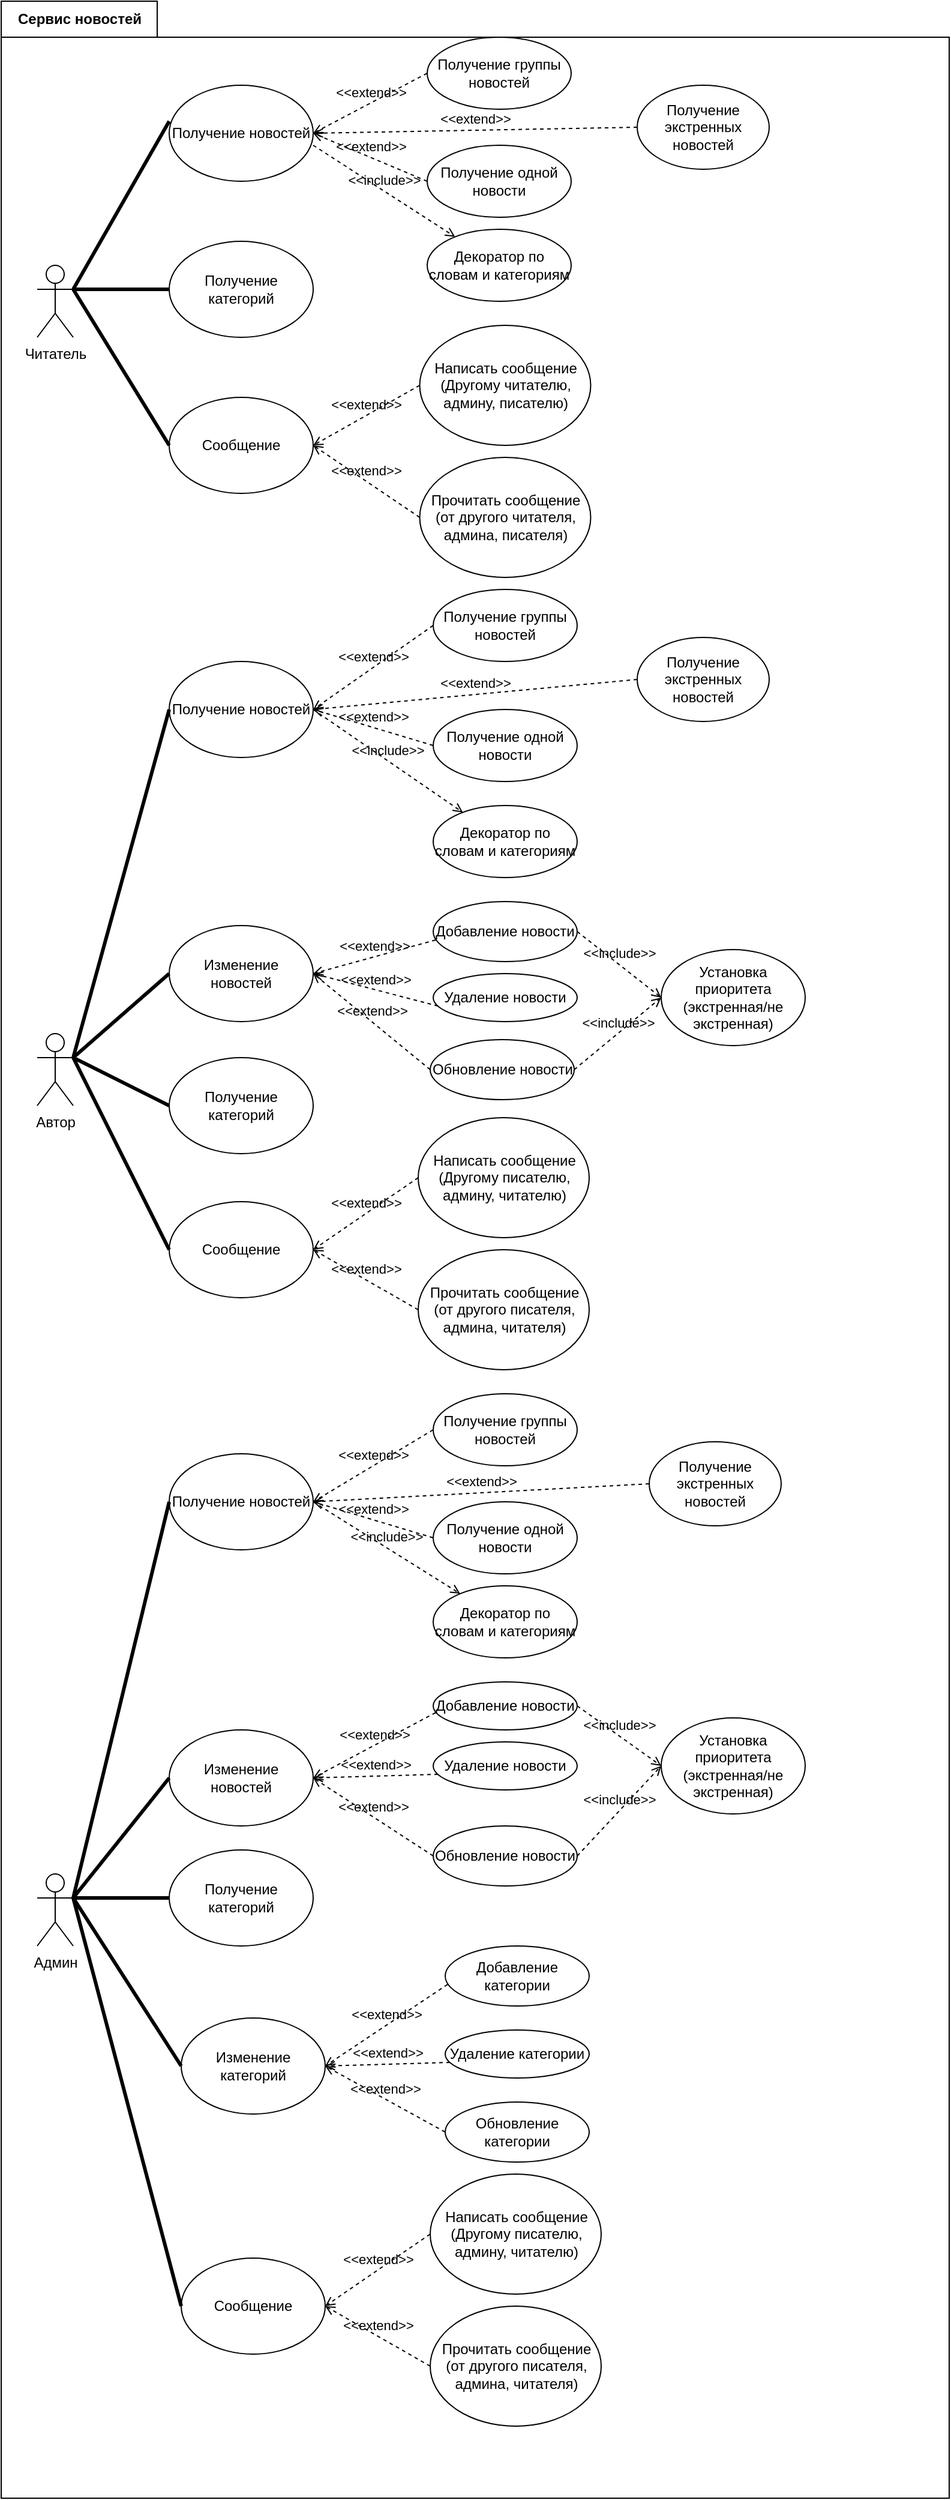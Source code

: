 <mxfile version="15.7.3" type="device"><diagram id="C1600LKznxcxF5cpN87o" name="Page-1"><mxGraphModel dx="1354" dy="749" grid="1" gridSize="10" guides="1" tooltips="1" connect="1" arrows="1" fold="1" page="1" pageScale="1" pageWidth="850" pageHeight="1100" math="0" shadow="0"><root><mxCell id="0"/><mxCell id="1" parent="0"/><mxCell id="-0X49-2LgiJUnQlgJ7j8-13" value="Сервис новостей" style="shape=folder;fontStyle=1;tabWidth=130;tabHeight=30;tabPosition=left;html=1;boundedLbl=1;labelInHeader=1;container=1;collapsible=0;recursiveResize=0;" parent="1" vertex="1"><mxGeometry x="50" width="790" height="2080" as="geometry"/></mxCell><mxCell id="-0X49-2LgiJUnQlgJ7j8-6" value="&lt;div&gt;Читатель&lt;/div&gt;" style="shape=umlActor;verticalLabelPosition=bottom;verticalAlign=top;html=1;" parent="-0X49-2LgiJUnQlgJ7j8-13" vertex="1"><mxGeometry x="30" y="220" width="30" height="60" as="geometry"/></mxCell><mxCell id="-0X49-2LgiJUnQlgJ7j8-8" value="Получение новостей" style="ellipse;whiteSpace=wrap;html=1;" parent="-0X49-2LgiJUnQlgJ7j8-13" vertex="1"><mxGeometry x="140" y="70" width="120" height="80" as="geometry"/></mxCell><mxCell id="-0X49-2LgiJUnQlgJ7j8-9" value="Получение группы новостей" style="ellipse;whiteSpace=wrap;html=1;" parent="-0X49-2LgiJUnQlgJ7j8-13" vertex="1"><mxGeometry x="355" y="30" width="120" height="60" as="geometry"/></mxCell><mxCell id="-0X49-2LgiJUnQlgJ7j8-16" value="" style="endArrow=none;startArrow=none;endFill=0;startFill=0;endSize=8;html=1;verticalAlign=bottom;labelBackgroundColor=none;strokeWidth=3;rounded=0;exitX=1;exitY=0.333;exitDx=0;exitDy=0;exitPerimeter=0;" parent="-0X49-2LgiJUnQlgJ7j8-13" source="-0X49-2LgiJUnQlgJ7j8-6" edge="1"><mxGeometry width="160" relative="1" as="geometry"><mxPoint x="70" y="99.5" as="sourcePoint"/><mxPoint x="140" y="100" as="targetPoint"/></mxGeometry></mxCell><mxCell id="-0X49-2LgiJUnQlgJ7j8-17" value="&amp;lt;&amp;lt;extend&amp;gt;&amp;gt;" style="html=1;verticalAlign=bottom;labelBackgroundColor=none;endArrow=open;endFill=0;dashed=1;rounded=0;exitX=0;exitY=0.5;exitDx=0;exitDy=0;entryX=1;entryY=0.5;entryDx=0;entryDy=0;" parent="-0X49-2LgiJUnQlgJ7j8-13" source="-0X49-2LgiJUnQlgJ7j8-9" target="-0X49-2LgiJUnQlgJ7j8-8" edge="1"><mxGeometry width="160" relative="1" as="geometry"><mxPoint x="270" y="290" as="sourcePoint"/><mxPoint x="430" y="290" as="targetPoint"/></mxGeometry></mxCell><mxCell id="-0X49-2LgiJUnQlgJ7j8-18" value="Получение одной новости" style="ellipse;whiteSpace=wrap;html=1;" parent="-0X49-2LgiJUnQlgJ7j8-13" vertex="1"><mxGeometry x="355" y="120" width="120" height="60" as="geometry"/></mxCell><mxCell id="-0X49-2LgiJUnQlgJ7j8-20" value="&amp;lt;&amp;lt;extend&amp;gt;&amp;gt;" style="html=1;verticalAlign=bottom;labelBackgroundColor=none;endArrow=open;endFill=0;dashed=1;rounded=0;exitX=0;exitY=0.5;exitDx=0;exitDy=0;entryX=1;entryY=0.5;entryDx=0;entryDy=0;" parent="-0X49-2LgiJUnQlgJ7j8-13" source="-0X49-2LgiJUnQlgJ7j8-18" target="-0X49-2LgiJUnQlgJ7j8-8" edge="1"><mxGeometry width="160" relative="1" as="geometry"><mxPoint x="270" y="290" as="sourcePoint"/><mxPoint x="430" y="290" as="targetPoint"/></mxGeometry></mxCell><mxCell id="-0X49-2LgiJUnQlgJ7j8-21" value="&amp;lt;&amp;lt;include&amp;gt;&amp;gt;" style="html=1;verticalAlign=bottom;labelBackgroundColor=none;endArrow=open;endFill=0;dashed=1;rounded=0;" parent="-0X49-2LgiJUnQlgJ7j8-13" target="-0X49-2LgiJUnQlgJ7j8-22" edge="1"><mxGeometry width="160" relative="1" as="geometry"><mxPoint x="260" y="120" as="sourcePoint"/><mxPoint x="260" y="230" as="targetPoint"/></mxGeometry></mxCell><mxCell id="-0X49-2LgiJUnQlgJ7j8-22" value="Декоратор по словам и категориям" style="ellipse;whiteSpace=wrap;html=1;" parent="-0X49-2LgiJUnQlgJ7j8-13" vertex="1"><mxGeometry x="355" y="190" width="120" height="60" as="geometry"/></mxCell><mxCell id="-0X49-2LgiJUnQlgJ7j8-26" value="" style="endArrow=none;startArrow=none;endFill=0;startFill=0;endSize=8;html=1;verticalAlign=bottom;labelBackgroundColor=none;strokeWidth=3;rounded=0;entryX=0;entryY=0.5;entryDx=0;entryDy=0;exitX=1;exitY=0.333;exitDx=0;exitDy=0;exitPerimeter=0;" parent="-0X49-2LgiJUnQlgJ7j8-13" source="-0X49-2LgiJUnQlgJ7j8-6" target="-0X49-2LgiJUnQlgJ7j8-27" edge="1"><mxGeometry width="160" relative="1" as="geometry"><mxPoint x="100" y="420" as="sourcePoint"/><mxPoint x="260" y="420" as="targetPoint"/></mxGeometry></mxCell><mxCell id="-0X49-2LgiJUnQlgJ7j8-27" value="Получение категорий" style="ellipse;whiteSpace=wrap;html=1;" parent="-0X49-2LgiJUnQlgJ7j8-13" vertex="1"><mxGeometry x="140" y="200" width="120" height="80" as="geometry"/></mxCell><mxCell id="-0X49-2LgiJUnQlgJ7j8-29" value="&lt;div&gt;Автор&lt;/div&gt;" style="shape=umlActor;verticalLabelPosition=bottom;verticalAlign=top;html=1;outlineConnect=0;" parent="-0X49-2LgiJUnQlgJ7j8-13" vertex="1"><mxGeometry x="30" y="860" width="30" height="60" as="geometry"/></mxCell><mxCell id="-0X49-2LgiJUnQlgJ7j8-31" value="Получение новостей" style="ellipse;whiteSpace=wrap;html=1;" parent="-0X49-2LgiJUnQlgJ7j8-13" vertex="1"><mxGeometry x="140" y="550" width="120" height="80" as="geometry"/></mxCell><mxCell id="-0X49-2LgiJUnQlgJ7j8-32" value="Получение группы новостей" style="ellipse;whiteSpace=wrap;html=1;" parent="-0X49-2LgiJUnQlgJ7j8-13" vertex="1"><mxGeometry x="360" y="490" width="120" height="60" as="geometry"/></mxCell><mxCell id="-0X49-2LgiJUnQlgJ7j8-33" value="&amp;lt;&amp;lt;extend&amp;gt;&amp;gt;" style="html=1;verticalAlign=bottom;labelBackgroundColor=none;endArrow=open;endFill=0;dashed=1;rounded=0;exitX=0;exitY=0.5;exitDx=0;exitDy=0;entryX=1;entryY=0.5;entryDx=0;entryDy=0;" parent="-0X49-2LgiJUnQlgJ7j8-13" source="-0X49-2LgiJUnQlgJ7j8-32" target="-0X49-2LgiJUnQlgJ7j8-31" edge="1"><mxGeometry width="160" relative="1" as="geometry"><mxPoint x="248" y="780" as="sourcePoint"/><mxPoint x="278" y="610" as="targetPoint"/></mxGeometry></mxCell><mxCell id="-0X49-2LgiJUnQlgJ7j8-34" value="Получение одной новости" style="ellipse;whiteSpace=wrap;html=1;" parent="-0X49-2LgiJUnQlgJ7j8-13" vertex="1"><mxGeometry x="360" y="590" width="120" height="60" as="geometry"/></mxCell><mxCell id="-0X49-2LgiJUnQlgJ7j8-35" value="&amp;lt;&amp;lt;extend&amp;gt;&amp;gt;" style="html=1;verticalAlign=bottom;labelBackgroundColor=none;endArrow=open;endFill=0;dashed=1;rounded=0;exitX=0;exitY=0.5;exitDx=0;exitDy=0;" parent="-0X49-2LgiJUnQlgJ7j8-13" source="-0X49-2LgiJUnQlgJ7j8-34" edge="1"><mxGeometry width="160" relative="1" as="geometry"><mxPoint x="248" y="780" as="sourcePoint"/><mxPoint x="260" y="590" as="targetPoint"/></mxGeometry></mxCell><mxCell id="-0X49-2LgiJUnQlgJ7j8-36" value="&amp;lt;&amp;lt;include&amp;gt;&amp;gt;" style="html=1;verticalAlign=bottom;labelBackgroundColor=none;endArrow=open;endFill=0;dashed=1;rounded=0;" parent="-0X49-2LgiJUnQlgJ7j8-13" target="-0X49-2LgiJUnQlgJ7j8-37" edge="1"><mxGeometry width="160" relative="1" as="geometry"><mxPoint x="260" y="590" as="sourcePoint"/><mxPoint x="238" y="720" as="targetPoint"/></mxGeometry></mxCell><mxCell id="-0X49-2LgiJUnQlgJ7j8-37" value="Декоратор по словам и категориям" style="ellipse;whiteSpace=wrap;html=1;" parent="-0X49-2LgiJUnQlgJ7j8-13" vertex="1"><mxGeometry x="360" y="670" width="120" height="60" as="geometry"/></mxCell><mxCell id="-0X49-2LgiJUnQlgJ7j8-38" value="" style="endArrow=none;startArrow=none;endFill=0;startFill=0;endSize=8;html=1;verticalAlign=bottom;labelBackgroundColor=none;strokeWidth=3;rounded=0;entryX=0;entryY=0.5;entryDx=0;entryDy=0;exitX=1;exitY=0.333;exitDx=0;exitDy=0;exitPerimeter=0;" parent="-0X49-2LgiJUnQlgJ7j8-13" source="-0X49-2LgiJUnQlgJ7j8-29" target="-0X49-2LgiJUnQlgJ7j8-31" edge="1"><mxGeometry width="160" relative="1" as="geometry"><mxPoint x="60" y="630" as="sourcePoint"/><mxPoint x="220" y="630" as="targetPoint"/></mxGeometry></mxCell><mxCell id="-0X49-2LgiJUnQlgJ7j8-39" value="&lt;div&gt;Изменение&lt;br&gt;&lt;/div&gt;&lt;div&gt; новостей&lt;/div&gt;" style="ellipse;whiteSpace=wrap;html=1;" parent="-0X49-2LgiJUnQlgJ7j8-13" vertex="1"><mxGeometry x="140" y="770" width="120" height="80" as="geometry"/></mxCell><mxCell id="-0X49-2LgiJUnQlgJ7j8-42" value="Добавление новости" style="ellipse;whiteSpace=wrap;html=1;" parent="-0X49-2LgiJUnQlgJ7j8-13" vertex="1"><mxGeometry x="360" y="750" width="120" height="50" as="geometry"/></mxCell><mxCell id="-0X49-2LgiJUnQlgJ7j8-43" value="Удаление новости" style="ellipse;whiteSpace=wrap;html=1;" parent="-0X49-2LgiJUnQlgJ7j8-13" vertex="1"><mxGeometry x="360" y="810" width="120" height="40" as="geometry"/></mxCell><mxCell id="-0X49-2LgiJUnQlgJ7j8-44" value="&amp;lt;&amp;lt;extend&amp;gt;&amp;gt;" style="html=1;verticalAlign=bottom;labelBackgroundColor=none;endArrow=open;endFill=0;dashed=1;rounded=0;exitX=0.017;exitY=0.64;exitDx=0;exitDy=0;exitPerimeter=0;entryX=1;entryY=0.5;entryDx=0;entryDy=0;" parent="-0X49-2LgiJUnQlgJ7j8-13" source="-0X49-2LgiJUnQlgJ7j8-42" target="-0X49-2LgiJUnQlgJ7j8-39" edge="1"><mxGeometry width="160" relative="1" as="geometry"><mxPoint x="300" y="770" as="sourcePoint"/><mxPoint x="460" y="770" as="targetPoint"/></mxGeometry></mxCell><mxCell id="-0X49-2LgiJUnQlgJ7j8-45" value="&amp;lt;&amp;lt;extend&amp;gt;&amp;gt;" style="html=1;verticalAlign=bottom;labelBackgroundColor=none;endArrow=open;endFill=0;dashed=1;rounded=0;exitX=0.033;exitY=0.675;exitDx=0;exitDy=0;exitPerimeter=0;entryX=1;entryY=0.5;entryDx=0;entryDy=0;" parent="-0X49-2LgiJUnQlgJ7j8-13" source="-0X49-2LgiJUnQlgJ7j8-43" target="-0X49-2LgiJUnQlgJ7j8-39" edge="1"><mxGeometry width="160" relative="1" as="geometry"><mxPoint x="300" y="770" as="sourcePoint"/><mxPoint x="260" y="830" as="targetPoint"/></mxGeometry></mxCell><mxCell id="-0X49-2LgiJUnQlgJ7j8-41" value="" style="endArrow=none;startArrow=none;endFill=0;startFill=0;endSize=8;html=1;verticalAlign=bottom;labelBackgroundColor=none;strokeWidth=3;rounded=0;exitX=1;exitY=0.333;exitDx=0;exitDy=0;exitPerimeter=0;entryX=0;entryY=0.5;entryDx=0;entryDy=0;" parent="-0X49-2LgiJUnQlgJ7j8-13" source="-0X49-2LgiJUnQlgJ7j8-29" target="-0X49-2LgiJUnQlgJ7j8-39" edge="1"><mxGeometry width="160" relative="1" as="geometry"><mxPoint x="300" y="770" as="sourcePoint"/><mxPoint x="140" y="740" as="targetPoint"/></mxGeometry></mxCell><mxCell id="-0X49-2LgiJUnQlgJ7j8-46" value="Обновление новости" style="ellipse;whiteSpace=wrap;html=1;" parent="-0X49-2LgiJUnQlgJ7j8-13" vertex="1"><mxGeometry x="357.5" y="865" width="120" height="50" as="geometry"/></mxCell><mxCell id="-0X49-2LgiJUnQlgJ7j8-47" value="&amp;lt;&amp;lt;extend&amp;gt;&amp;gt;" style="html=1;verticalAlign=bottom;labelBackgroundColor=none;endArrow=open;endFill=0;dashed=1;rounded=0;exitX=0;exitY=0.5;exitDx=0;exitDy=0;entryX=1;entryY=0.5;entryDx=0;entryDy=0;" parent="-0X49-2LgiJUnQlgJ7j8-13" source="-0X49-2LgiJUnQlgJ7j8-46" target="-0X49-2LgiJUnQlgJ7j8-39" edge="1"><mxGeometry width="160" relative="1" as="geometry"><mxPoint x="300" y="710" as="sourcePoint"/><mxPoint x="460" y="710" as="targetPoint"/></mxGeometry></mxCell><mxCell id="-0X49-2LgiJUnQlgJ7j8-48" value="" style="endArrow=none;startArrow=none;endFill=0;startFill=0;endSize=8;html=1;verticalAlign=bottom;labelBackgroundColor=none;strokeWidth=3;rounded=0;entryX=0;entryY=0.5;entryDx=0;entryDy=0;exitX=1;exitY=0.333;exitDx=0;exitDy=0;exitPerimeter=0;" parent="-0X49-2LgiJUnQlgJ7j8-13" target="-0X49-2LgiJUnQlgJ7j8-49" edge="1" source="-0X49-2LgiJUnQlgJ7j8-29"><mxGeometry width="160" relative="1" as="geometry"><mxPoint x="60" y="810" as="sourcePoint"/><mxPoint x="220" y="1090" as="targetPoint"/></mxGeometry></mxCell><mxCell id="-0X49-2LgiJUnQlgJ7j8-49" value="Получение категорий" style="ellipse;whiteSpace=wrap;html=1;" parent="-0X49-2LgiJUnQlgJ7j8-13" vertex="1"><mxGeometry x="140" y="880" width="120" height="80" as="geometry"/></mxCell><mxCell id="AOpXfScTktdhz-ENSW6T-29" value="Сообщение" style="ellipse;whiteSpace=wrap;html=1;" vertex="1" parent="-0X49-2LgiJUnQlgJ7j8-13"><mxGeometry x="140" y="330" width="120" height="80" as="geometry"/></mxCell><mxCell id="AOpXfScTktdhz-ENSW6T-30" value="Написать сообщение (Другому читателю, админу, писателю)" style="ellipse;whiteSpace=wrap;html=1;" vertex="1" parent="-0X49-2LgiJUnQlgJ7j8-13"><mxGeometry x="348.75" y="270" width="142.5" height="100" as="geometry"/></mxCell><mxCell id="AOpXfScTktdhz-ENSW6T-31" value="Прочитать сообщение (от другого читателя, админа, писателя)" style="ellipse;whiteSpace=wrap;html=1;" vertex="1" parent="-0X49-2LgiJUnQlgJ7j8-13"><mxGeometry x="348.75" y="380" width="142.5" height="100" as="geometry"/></mxCell><mxCell id="AOpXfScTktdhz-ENSW6T-32" value="&amp;lt;&amp;lt;extend&amp;gt;&amp;gt;" style="html=1;verticalAlign=bottom;labelBackgroundColor=none;endArrow=open;endFill=0;dashed=1;rounded=0;exitX=0;exitY=0.5;exitDx=0;exitDy=0;entryX=1;entryY=0.5;entryDx=0;entryDy=0;" edge="1" parent="-0X49-2LgiJUnQlgJ7j8-13" source="AOpXfScTktdhz-ENSW6T-30" target="AOpXfScTktdhz-ENSW6T-29"><mxGeometry width="160" relative="1" as="geometry"><mxPoint x="300" y="460" as="sourcePoint"/><mxPoint x="460" y="460" as="targetPoint"/></mxGeometry></mxCell><mxCell id="AOpXfScTktdhz-ENSW6T-33" value="&amp;lt;&amp;lt;extend&amp;gt;&amp;gt;" style="html=1;verticalAlign=bottom;labelBackgroundColor=none;endArrow=open;endFill=0;dashed=1;rounded=0;exitX=0;exitY=0.5;exitDx=0;exitDy=0;entryX=1;entryY=0.5;entryDx=0;entryDy=0;" edge="1" parent="-0X49-2LgiJUnQlgJ7j8-13" source="AOpXfScTktdhz-ENSW6T-31" target="AOpXfScTktdhz-ENSW6T-29"><mxGeometry width="160" relative="1" as="geometry"><mxPoint x="300" y="460" as="sourcePoint"/><mxPoint x="460" y="460" as="targetPoint"/></mxGeometry></mxCell><mxCell id="AOpXfScTktdhz-ENSW6T-34" value="" style="endArrow=none;startArrow=none;endFill=0;startFill=0;endSize=8;html=1;verticalAlign=bottom;labelBackgroundColor=none;strokeWidth=3;rounded=0;exitX=1;exitY=0.333;exitDx=0;exitDy=0;exitPerimeter=0;entryX=0;entryY=0.5;entryDx=0;entryDy=0;" edge="1" parent="-0X49-2LgiJUnQlgJ7j8-13" source="-0X49-2LgiJUnQlgJ7j8-6" target="AOpXfScTktdhz-ENSW6T-29"><mxGeometry width="160" relative="1" as="geometry"><mxPoint x="300" y="460" as="sourcePoint"/><mxPoint x="460" y="460" as="targetPoint"/></mxGeometry></mxCell><mxCell id="AOpXfScTktdhz-ENSW6T-35" value="Сообщение" style="ellipse;whiteSpace=wrap;html=1;" vertex="1" parent="-0X49-2LgiJUnQlgJ7j8-13"><mxGeometry x="140" y="1000" width="120" height="80" as="geometry"/></mxCell><mxCell id="AOpXfScTktdhz-ENSW6T-36" value="Написать сообщение (Другому писателю, админу, читателю)" style="ellipse;whiteSpace=wrap;html=1;" vertex="1" parent="-0X49-2LgiJUnQlgJ7j8-13"><mxGeometry x="347.5" y="930" width="142.5" height="100" as="geometry"/></mxCell><mxCell id="AOpXfScTktdhz-ENSW6T-37" value="Прочитать сообщение (от другого писателя, админа, читателя)" style="ellipse;whiteSpace=wrap;html=1;" vertex="1" parent="-0X49-2LgiJUnQlgJ7j8-13"><mxGeometry x="347.5" y="1040" width="142.5" height="100" as="geometry"/></mxCell><mxCell id="AOpXfScTktdhz-ENSW6T-38" value="&amp;lt;&amp;lt;extend&amp;gt;&amp;gt;" style="html=1;verticalAlign=bottom;labelBackgroundColor=none;endArrow=open;endFill=0;dashed=1;rounded=0;exitX=0;exitY=0.5;exitDx=0;exitDy=0;entryX=1;entryY=0.5;entryDx=0;entryDy=0;" edge="1" parent="-0X49-2LgiJUnQlgJ7j8-13" source="AOpXfScTktdhz-ENSW6T-36" target="AOpXfScTktdhz-ENSW6T-35"><mxGeometry width="160" relative="1" as="geometry"><mxPoint x="260" y="1120" as="sourcePoint"/><mxPoint x="420" y="1120" as="targetPoint"/></mxGeometry></mxCell><mxCell id="AOpXfScTktdhz-ENSW6T-39" value="&amp;lt;&amp;lt;extend&amp;gt;&amp;gt;" style="html=1;verticalAlign=bottom;labelBackgroundColor=none;endArrow=open;endFill=0;dashed=1;rounded=0;exitX=0;exitY=0.5;exitDx=0;exitDy=0;entryX=1;entryY=0.5;entryDx=0;entryDy=0;" edge="1" parent="-0X49-2LgiJUnQlgJ7j8-13" source="AOpXfScTktdhz-ENSW6T-37" target="AOpXfScTktdhz-ENSW6T-35"><mxGeometry width="160" relative="1" as="geometry"><mxPoint x="260" y="1120" as="sourcePoint"/><mxPoint x="420" y="1120" as="targetPoint"/></mxGeometry></mxCell><mxCell id="AOpXfScTktdhz-ENSW6T-40" value="" style="endArrow=none;startArrow=none;endFill=0;startFill=0;endSize=8;html=1;verticalAlign=bottom;labelBackgroundColor=none;strokeWidth=3;rounded=0;exitX=1;exitY=0.333;exitDx=0;exitDy=0;exitPerimeter=0;entryX=0;entryY=0.5;entryDx=0;entryDy=0;" edge="1" parent="-0X49-2LgiJUnQlgJ7j8-13" source="-0X49-2LgiJUnQlgJ7j8-29" target="AOpXfScTktdhz-ENSW6T-35"><mxGeometry width="160" relative="1" as="geometry"><mxPoint x="290" y="1110" as="sourcePoint"/><mxPoint x="450" y="1110" as="targetPoint"/></mxGeometry></mxCell><mxCell id="AOpXfScTktdhz-ENSW6T-2" value="Получение группы новостей" style="ellipse;whiteSpace=wrap;html=1;" vertex="1" parent="-0X49-2LgiJUnQlgJ7j8-13"><mxGeometry x="360" y="1160" width="120" height="60" as="geometry"/></mxCell><mxCell id="AOpXfScTktdhz-ENSW6T-3" value="&amp;lt;&amp;lt;extend&amp;gt;&amp;gt;" style="html=1;verticalAlign=bottom;labelBackgroundColor=none;endArrow=open;endFill=0;dashed=1;rounded=0;exitX=0;exitY=0.5;exitDx=0;exitDy=0;entryX=1;entryY=0.5;entryDx=0;entryDy=0;" edge="1" parent="-0X49-2LgiJUnQlgJ7j8-13" source="AOpXfScTktdhz-ENSW6T-2" target="AOpXfScTktdhz-ENSW6T-1"><mxGeometry width="160" relative="1" as="geometry"><mxPoint x="208" y="1430" as="sourcePoint"/><mxPoint x="238" y="1260" as="targetPoint"/></mxGeometry></mxCell><mxCell id="AOpXfScTktdhz-ENSW6T-1" value="Получение новостей" style="ellipse;whiteSpace=wrap;html=1;" vertex="1" parent="-0X49-2LgiJUnQlgJ7j8-13"><mxGeometry x="140" y="1210" width="120" height="80" as="geometry"/></mxCell><mxCell id="AOpXfScTktdhz-ENSW6T-5" value="&amp;lt;&amp;lt;extend&amp;gt;&amp;gt;" style="html=1;verticalAlign=bottom;labelBackgroundColor=none;endArrow=open;endFill=0;dashed=1;rounded=0;exitX=0;exitY=0.5;exitDx=0;exitDy=0;" edge="1" parent="-0X49-2LgiJUnQlgJ7j8-13" source="AOpXfScTktdhz-ENSW6T-4"><mxGeometry width="160" relative="1" as="geometry"><mxPoint x="208" y="1430" as="sourcePoint"/><mxPoint x="260" y="1250" as="targetPoint"/></mxGeometry></mxCell><mxCell id="AOpXfScTktdhz-ENSW6T-6" value="&amp;lt;&amp;lt;include&amp;gt;&amp;gt;" style="html=1;verticalAlign=bottom;labelBackgroundColor=none;endArrow=open;endFill=0;dashed=1;rounded=0;" edge="1" parent="-0X49-2LgiJUnQlgJ7j8-13" target="AOpXfScTktdhz-ENSW6T-7"><mxGeometry width="160" relative="1" as="geometry"><mxPoint x="260" y="1250" as="sourcePoint"/><mxPoint x="198" y="1370" as="targetPoint"/></mxGeometry></mxCell><mxCell id="AOpXfScTktdhz-ENSW6T-4" value="Получение одной новости" style="ellipse;whiteSpace=wrap;html=1;" vertex="1" parent="-0X49-2LgiJUnQlgJ7j8-13"><mxGeometry x="360" y="1250" width="120" height="60" as="geometry"/></mxCell><mxCell id="AOpXfScTktdhz-ENSW6T-7" value="Декоратор по словам и категориям" style="ellipse;whiteSpace=wrap;html=1;" vertex="1" parent="-0X49-2LgiJUnQlgJ7j8-13"><mxGeometry x="360" y="1320" width="120" height="60" as="geometry"/></mxCell><mxCell id="AOpXfScTktdhz-ENSW6T-9" value="Добавление новости" style="ellipse;whiteSpace=wrap;html=1;" vertex="1" parent="-0X49-2LgiJUnQlgJ7j8-13"><mxGeometry x="360" y="1400" width="120" height="40" as="geometry"/></mxCell><mxCell id="AOpXfScTktdhz-ENSW6T-10" value="Удаление новости" style="ellipse;whiteSpace=wrap;html=1;" vertex="1" parent="-0X49-2LgiJUnQlgJ7j8-13"><mxGeometry x="360" y="1450" width="120" height="40" as="geometry"/></mxCell><mxCell id="AOpXfScTktdhz-ENSW6T-13" value="Обновление новости" style="ellipse;whiteSpace=wrap;html=1;" vertex="1" parent="-0X49-2LgiJUnQlgJ7j8-13"><mxGeometry x="360" y="1520" width="120" height="50" as="geometry"/></mxCell><mxCell id="AOpXfScTktdhz-ENSW6T-14" value="&amp;lt;&amp;lt;extend&amp;gt;&amp;gt;" style="html=1;verticalAlign=bottom;labelBackgroundColor=none;endArrow=open;endFill=0;dashed=1;rounded=0;exitX=0;exitY=0.5;exitDx=0;exitDy=0;entryX=1;entryY=0.5;entryDx=0;entryDy=0;" edge="1" parent="-0X49-2LgiJUnQlgJ7j8-13" source="AOpXfScTktdhz-ENSW6T-13" target="AOpXfScTktdhz-ENSW6T-8"><mxGeometry width="160" relative="1" as="geometry"><mxPoint x="260" y="1360" as="sourcePoint"/><mxPoint x="420" y="1360" as="targetPoint"/></mxGeometry></mxCell><mxCell id="AOpXfScTktdhz-ENSW6T-12" value="&amp;lt;&amp;lt;extend&amp;gt;&amp;gt;" style="html=1;verticalAlign=bottom;labelBackgroundColor=none;endArrow=open;endFill=0;dashed=1;rounded=0;exitX=0.033;exitY=0.675;exitDx=0;exitDy=0;exitPerimeter=0;entryX=1;entryY=0.5;entryDx=0;entryDy=0;" edge="1" parent="-0X49-2LgiJUnQlgJ7j8-13" source="AOpXfScTktdhz-ENSW6T-10" target="AOpXfScTktdhz-ENSW6T-8"><mxGeometry width="160" relative="1" as="geometry"><mxPoint x="260" y="1420" as="sourcePoint"/><mxPoint x="220" y="1480" as="targetPoint"/></mxGeometry></mxCell><mxCell id="AOpXfScTktdhz-ENSW6T-11" value="&amp;lt;&amp;lt;extend&amp;gt;&amp;gt;" style="html=1;verticalAlign=bottom;labelBackgroundColor=none;endArrow=open;endFill=0;dashed=1;rounded=0;exitX=0.017;exitY=0.64;exitDx=0;exitDy=0;exitPerimeter=0;entryX=1;entryY=0.5;entryDx=0;entryDy=0;" edge="1" parent="-0X49-2LgiJUnQlgJ7j8-13" source="AOpXfScTktdhz-ENSW6T-9" target="AOpXfScTktdhz-ENSW6T-8"><mxGeometry width="160" relative="1" as="geometry"><mxPoint x="260" y="1420" as="sourcePoint"/><mxPoint x="420" y="1420" as="targetPoint"/></mxGeometry></mxCell><mxCell id="AOpXfScTktdhz-ENSW6T-8" value="&lt;div&gt;Изменение&lt;br&gt;&lt;/div&gt;&lt;div&gt; новостей&lt;/div&gt;" style="ellipse;whiteSpace=wrap;html=1;" vertex="1" parent="-0X49-2LgiJUnQlgJ7j8-13"><mxGeometry x="140" y="1440" width="120" height="80" as="geometry"/></mxCell><mxCell id="AOpXfScTktdhz-ENSW6T-17" value="" style="endArrow=none;startArrow=none;endFill=0;startFill=0;endSize=8;html=1;verticalAlign=bottom;labelBackgroundColor=none;strokeWidth=3;rounded=0;exitX=1;exitY=0.333;exitDx=0;exitDy=0;exitPerimeter=0;entryX=0;entryY=0.5;entryDx=0;entryDy=0;" edge="1" parent="-0X49-2LgiJUnQlgJ7j8-13" source="AOpXfScTktdhz-ENSW6T-16" target="AOpXfScTktdhz-ENSW6T-8"><mxGeometry width="160" relative="1" as="geometry"><mxPoint x="310" y="910" as="sourcePoint"/><mxPoint x="470" y="910" as="targetPoint"/></mxGeometry></mxCell><mxCell id="AOpXfScTktdhz-ENSW6T-18" value="" style="endArrow=none;startArrow=none;endFill=0;startFill=0;endSize=8;html=1;verticalAlign=bottom;labelBackgroundColor=none;strokeWidth=3;rounded=0;exitX=1;exitY=0.333;exitDx=0;exitDy=0;exitPerimeter=0;entryX=0;entryY=0.5;entryDx=0;entryDy=0;" edge="1" parent="-0X49-2LgiJUnQlgJ7j8-13" source="AOpXfScTktdhz-ENSW6T-16" target="AOpXfScTktdhz-ENSW6T-1"><mxGeometry width="160" relative="1" as="geometry"><mxPoint x="300" y="1450" as="sourcePoint"/><mxPoint x="460" y="1450" as="targetPoint"/></mxGeometry></mxCell><mxCell id="AOpXfScTktdhz-ENSW6T-15" value="Получение категорий" style="ellipse;whiteSpace=wrap;html=1;" vertex="1" parent="-0X49-2LgiJUnQlgJ7j8-13"><mxGeometry x="140" y="1540" width="120" height="80" as="geometry"/></mxCell><mxCell id="AOpXfScTktdhz-ENSW6T-20" value="" style="endArrow=none;startArrow=none;endFill=0;startFill=0;endSize=8;html=1;verticalAlign=bottom;labelBackgroundColor=none;strokeWidth=3;rounded=0;exitX=1;exitY=0.333;exitDx=0;exitDy=0;exitPerimeter=0;entryX=0;entryY=0.5;entryDx=0;entryDy=0;" edge="1" parent="-0X49-2LgiJUnQlgJ7j8-13" source="AOpXfScTktdhz-ENSW6T-16" target="AOpXfScTktdhz-ENSW6T-15"><mxGeometry width="160" relative="1" as="geometry"><mxPoint x="300" y="1450" as="sourcePoint"/><mxPoint x="460" y="1450" as="targetPoint"/></mxGeometry></mxCell><mxCell id="AOpXfScTktdhz-ENSW6T-16" value="&lt;div&gt;Админ&lt;/div&gt;" style="shape=umlActor;verticalLabelPosition=bottom;verticalAlign=top;html=1;outlineConnect=0;" vertex="1" parent="-0X49-2LgiJUnQlgJ7j8-13"><mxGeometry x="30" y="1560" width="30" height="60" as="geometry"/></mxCell><mxCell id="AOpXfScTktdhz-ENSW6T-21" value="&lt;div&gt;Изменение&lt;br&gt;&lt;/div&gt;&lt;div&gt;категорий&lt;/div&gt;" style="ellipse;whiteSpace=wrap;html=1;" vertex="1" parent="-0X49-2LgiJUnQlgJ7j8-13"><mxGeometry x="150" y="1680" width="120" height="80" as="geometry"/></mxCell><mxCell id="AOpXfScTktdhz-ENSW6T-28" value="" style="endArrow=none;startArrow=none;endFill=0;startFill=0;endSize=8;html=1;verticalAlign=bottom;labelBackgroundColor=none;strokeWidth=3;rounded=0;exitX=1;exitY=0.333;exitDx=0;exitDy=0;exitPerimeter=0;entryX=0;entryY=0.5;entryDx=0;entryDy=0;" edge="1" parent="-0X49-2LgiJUnQlgJ7j8-13" source="AOpXfScTktdhz-ENSW6T-16" target="AOpXfScTktdhz-ENSW6T-21"><mxGeometry width="160" relative="1" as="geometry"><mxPoint x="300" y="1660" as="sourcePoint"/><mxPoint x="460" y="1660" as="targetPoint"/></mxGeometry></mxCell><mxCell id="AOpXfScTktdhz-ENSW6T-24" value="&amp;lt;&amp;lt;extend&amp;gt;&amp;gt;" style="html=1;verticalAlign=bottom;labelBackgroundColor=none;endArrow=open;endFill=0;dashed=1;rounded=0;exitX=0.017;exitY=0.64;exitDx=0;exitDy=0;exitPerimeter=0;entryX=1;entryY=0.5;entryDx=0;entryDy=0;" edge="1" parent="-0X49-2LgiJUnQlgJ7j8-13" source="AOpXfScTktdhz-ENSW6T-22" target="AOpXfScTktdhz-ENSW6T-21"><mxGeometry width="160" relative="1" as="geometry"><mxPoint x="230" y="1660" as="sourcePoint"/><mxPoint x="390" y="1660" as="targetPoint"/></mxGeometry></mxCell><mxCell id="AOpXfScTktdhz-ENSW6T-22" value="Добавление категории" style="ellipse;whiteSpace=wrap;html=1;" vertex="1" parent="-0X49-2LgiJUnQlgJ7j8-13"><mxGeometry x="370" y="1620" width="120" height="50" as="geometry"/></mxCell><mxCell id="AOpXfScTktdhz-ENSW6T-23" value="Удаление категории" style="ellipse;whiteSpace=wrap;html=1;" vertex="1" parent="-0X49-2LgiJUnQlgJ7j8-13"><mxGeometry x="370" y="1690" width="120" height="40" as="geometry"/></mxCell><mxCell id="AOpXfScTktdhz-ENSW6T-25" value="&amp;lt;&amp;lt;extend&amp;gt;&amp;gt;" style="html=1;verticalAlign=bottom;labelBackgroundColor=none;endArrow=open;endFill=0;dashed=1;rounded=0;exitX=0.033;exitY=0.675;exitDx=0;exitDy=0;exitPerimeter=0;entryX=1;entryY=0.5;entryDx=0;entryDy=0;" edge="1" parent="-0X49-2LgiJUnQlgJ7j8-13" source="AOpXfScTktdhz-ENSW6T-23" target="AOpXfScTktdhz-ENSW6T-21"><mxGeometry width="160" relative="1" as="geometry"><mxPoint x="230" y="1660" as="sourcePoint"/><mxPoint x="190" y="1720" as="targetPoint"/></mxGeometry></mxCell><mxCell id="AOpXfScTktdhz-ENSW6T-27" value="&amp;lt;&amp;lt;extend&amp;gt;&amp;gt;" style="html=1;verticalAlign=bottom;labelBackgroundColor=none;endArrow=open;endFill=0;dashed=1;rounded=0;exitX=0;exitY=0.5;exitDx=0;exitDy=0;entryX=1;entryY=0.5;entryDx=0;entryDy=0;" edge="1" parent="-0X49-2LgiJUnQlgJ7j8-13" source="AOpXfScTktdhz-ENSW6T-26" target="AOpXfScTktdhz-ENSW6T-21"><mxGeometry width="160" relative="1" as="geometry"><mxPoint x="230" y="1600" as="sourcePoint"/><mxPoint x="390" y="1600" as="targetPoint"/></mxGeometry></mxCell><mxCell id="AOpXfScTktdhz-ENSW6T-26" value="Обновление категории" style="ellipse;whiteSpace=wrap;html=1;" vertex="1" parent="-0X49-2LgiJUnQlgJ7j8-13"><mxGeometry x="370" y="1750" width="120" height="50" as="geometry"/></mxCell><mxCell id="AOpXfScTktdhz-ENSW6T-41" value="Сообщение" style="ellipse;whiteSpace=wrap;html=1;" vertex="1" parent="-0X49-2LgiJUnQlgJ7j8-13"><mxGeometry x="150" y="1880" width="120" height="80" as="geometry"/></mxCell><mxCell id="AOpXfScTktdhz-ENSW6T-42" value="Написать сообщение (Другому писателю, админу, читателю)" style="ellipse;whiteSpace=wrap;html=1;" vertex="1" parent="-0X49-2LgiJUnQlgJ7j8-13"><mxGeometry x="357.5" y="1810" width="142.5" height="100" as="geometry"/></mxCell><mxCell id="AOpXfScTktdhz-ENSW6T-43" value="Прочитать сообщение (от другого писателя, админа, читателя)" style="ellipse;whiteSpace=wrap;html=1;" vertex="1" parent="-0X49-2LgiJUnQlgJ7j8-13"><mxGeometry x="357.5" y="1920" width="142.5" height="100" as="geometry"/></mxCell><mxCell id="AOpXfScTktdhz-ENSW6T-44" value="&amp;lt;&amp;lt;extend&amp;gt;&amp;gt;" style="html=1;verticalAlign=bottom;labelBackgroundColor=none;endArrow=open;endFill=0;dashed=1;rounded=0;exitX=0;exitY=0.5;exitDx=0;exitDy=0;entryX=1;entryY=0.5;entryDx=0;entryDy=0;" edge="1" parent="-0X49-2LgiJUnQlgJ7j8-13" source="AOpXfScTktdhz-ENSW6T-42" target="AOpXfScTktdhz-ENSW6T-41"><mxGeometry width="160" relative="1" as="geometry"><mxPoint x="220" y="1980" as="sourcePoint"/><mxPoint x="380" y="1980" as="targetPoint"/></mxGeometry></mxCell><mxCell id="AOpXfScTktdhz-ENSW6T-45" value="&amp;lt;&amp;lt;extend&amp;gt;&amp;gt;" style="html=1;verticalAlign=bottom;labelBackgroundColor=none;endArrow=open;endFill=0;dashed=1;rounded=0;exitX=0;exitY=0.5;exitDx=0;exitDy=0;entryX=1;entryY=0.5;entryDx=0;entryDy=0;" edge="1" parent="-0X49-2LgiJUnQlgJ7j8-13" source="AOpXfScTktdhz-ENSW6T-43" target="AOpXfScTktdhz-ENSW6T-41"><mxGeometry width="160" relative="1" as="geometry"><mxPoint x="220" y="1980" as="sourcePoint"/><mxPoint x="380" y="1980" as="targetPoint"/></mxGeometry></mxCell><mxCell id="AOpXfScTktdhz-ENSW6T-47" value="" style="endArrow=none;startArrow=none;endFill=0;startFill=0;endSize=8;html=1;verticalAlign=bottom;labelBackgroundColor=none;strokeWidth=3;rounded=0;exitX=1;exitY=0.333;exitDx=0;exitDy=0;exitPerimeter=0;entryX=0;entryY=0.5;entryDx=0;entryDy=0;" edge="1" parent="-0X49-2LgiJUnQlgJ7j8-13" source="AOpXfScTktdhz-ENSW6T-16" target="AOpXfScTktdhz-ENSW6T-41"><mxGeometry width="160" relative="1" as="geometry"><mxPoint x="290" y="1690" as="sourcePoint"/><mxPoint x="450" y="1690" as="targetPoint"/></mxGeometry></mxCell><mxCell id="AOpXfScTktdhz-ENSW6T-48" value="Получение экстренных новостей" style="ellipse;whiteSpace=wrap;html=1;" vertex="1" parent="-0X49-2LgiJUnQlgJ7j8-13"><mxGeometry x="530" y="70" width="110" height="70" as="geometry"/></mxCell><mxCell id="AOpXfScTktdhz-ENSW6T-49" value="&amp;lt;&amp;lt;extend&amp;gt;&amp;gt;" style="html=1;verticalAlign=bottom;labelBackgroundColor=none;endArrow=open;endFill=0;dashed=1;rounded=0;exitX=0;exitY=0.5;exitDx=0;exitDy=0;entryX=1;entryY=0.5;entryDx=0;entryDy=0;" edge="1" parent="-0X49-2LgiJUnQlgJ7j8-13" source="AOpXfScTktdhz-ENSW6T-48" target="-0X49-2LgiJUnQlgJ7j8-8"><mxGeometry width="160" relative="1" as="geometry"><mxPoint x="290" y="310" as="sourcePoint"/><mxPoint x="450" y="310" as="targetPoint"/></mxGeometry></mxCell><mxCell id="AOpXfScTktdhz-ENSW6T-50" value="Получение экстренных новостей" style="ellipse;whiteSpace=wrap;html=1;" vertex="1" parent="-0X49-2LgiJUnQlgJ7j8-13"><mxGeometry x="530" y="530" width="110" height="70" as="geometry"/></mxCell><mxCell id="AOpXfScTktdhz-ENSW6T-51" value="&amp;lt;&amp;lt;extend&amp;gt;&amp;gt;" style="html=1;verticalAlign=bottom;labelBackgroundColor=none;endArrow=open;endFill=0;dashed=1;rounded=0;exitX=0;exitY=0.5;exitDx=0;exitDy=0;entryX=1;entryY=0.5;entryDx=0;entryDy=0;" edge="1" parent="-0X49-2LgiJUnQlgJ7j8-13" source="AOpXfScTktdhz-ENSW6T-50" target="-0X49-2LgiJUnQlgJ7j8-31"><mxGeometry width="160" relative="1" as="geometry"><mxPoint x="290" y="390" as="sourcePoint"/><mxPoint x="260" y="590" as="targetPoint"/></mxGeometry></mxCell><mxCell id="AOpXfScTktdhz-ENSW6T-52" value="Установка приоритета (экстренная/не экстренная)" style="ellipse;whiteSpace=wrap;html=1;" vertex="1" parent="-0X49-2LgiJUnQlgJ7j8-13"><mxGeometry x="550" y="790" width="120" height="80" as="geometry"/></mxCell><mxCell id="AOpXfScTktdhz-ENSW6T-53" value="&amp;lt;&amp;lt;include&amp;gt;&amp;gt;" style="html=1;verticalAlign=bottom;labelBackgroundColor=none;endArrow=open;endFill=0;dashed=1;rounded=0;exitX=1;exitY=0.5;exitDx=0;exitDy=0;entryX=0;entryY=0.5;entryDx=0;entryDy=0;" edge="1" parent="-0X49-2LgiJUnQlgJ7j8-13" source="-0X49-2LgiJUnQlgJ7j8-42" target="AOpXfScTktdhz-ENSW6T-52"><mxGeometry width="160" relative="1" as="geometry"><mxPoint x="290" y="870" as="sourcePoint"/><mxPoint x="450" y="870" as="targetPoint"/></mxGeometry></mxCell><mxCell id="AOpXfScTktdhz-ENSW6T-54" value="&amp;lt;&amp;lt;include&amp;gt;&amp;gt;" style="html=1;verticalAlign=bottom;labelBackgroundColor=none;endArrow=open;endFill=0;dashed=1;rounded=0;exitX=1;exitY=0.5;exitDx=0;exitDy=0;entryX=0;entryY=0.5;entryDx=0;entryDy=0;" edge="1" parent="-0X49-2LgiJUnQlgJ7j8-13" source="-0X49-2LgiJUnQlgJ7j8-46" target="AOpXfScTktdhz-ENSW6T-52"><mxGeometry width="160" relative="1" as="geometry"><mxPoint x="290" y="870" as="sourcePoint"/><mxPoint x="450" y="870" as="targetPoint"/></mxGeometry></mxCell><mxCell id="AOpXfScTktdhz-ENSW6T-55" value="Установка приоритета (экстренная/не экстренная)" style="ellipse;whiteSpace=wrap;html=1;" vertex="1" parent="-0X49-2LgiJUnQlgJ7j8-13"><mxGeometry x="550" y="1430" width="120" height="80" as="geometry"/></mxCell><mxCell id="AOpXfScTktdhz-ENSW6T-56" value="&amp;lt;&amp;lt;include&amp;gt;&amp;gt;" style="html=1;verticalAlign=bottom;labelBackgroundColor=none;endArrow=open;endFill=0;dashed=1;rounded=0;exitX=1;exitY=0.5;exitDx=0;exitDy=0;entryX=0;entryY=0.5;entryDx=0;entryDy=0;" edge="1" parent="-0X49-2LgiJUnQlgJ7j8-13" target="AOpXfScTktdhz-ENSW6T-55" source="AOpXfScTktdhz-ENSW6T-9"><mxGeometry width="160" relative="1" as="geometry"><mxPoint x="516.25" y="1412.5" as="sourcePoint"/><mxPoint x="436.25" y="1487.5" as="targetPoint"/></mxGeometry></mxCell><mxCell id="AOpXfScTktdhz-ENSW6T-57" value="&amp;lt;&amp;lt;include&amp;gt;&amp;gt;" style="html=1;verticalAlign=bottom;labelBackgroundColor=none;endArrow=open;endFill=0;dashed=1;rounded=0;exitX=1;exitY=0.5;exitDx=0;exitDy=0;entryX=0;entryY=0.5;entryDx=0;entryDy=0;" edge="1" parent="-0X49-2LgiJUnQlgJ7j8-13" target="AOpXfScTktdhz-ENSW6T-55" source="AOpXfScTktdhz-ENSW6T-13"><mxGeometry width="160" relative="1" as="geometry"><mxPoint x="513.75" y="1527.5" as="sourcePoint"/><mxPoint x="436.25" y="1487.5" as="targetPoint"/></mxGeometry></mxCell><mxCell id="AOpXfScTktdhz-ENSW6T-58" value="Получение экстренных новостей" style="ellipse;whiteSpace=wrap;html=1;" vertex="1" parent="-0X49-2LgiJUnQlgJ7j8-13"><mxGeometry x="540" y="1200" width="110" height="70" as="geometry"/></mxCell><mxCell id="AOpXfScTktdhz-ENSW6T-59" value="&amp;lt;&amp;lt;extend&amp;gt;&amp;gt;" style="html=1;verticalAlign=bottom;labelBackgroundColor=none;endArrow=open;endFill=0;dashed=1;rounded=0;exitX=0;exitY=0.5;exitDx=0;exitDy=0;entryX=1;entryY=0.5;entryDx=0;entryDy=0;" edge="1" parent="-0X49-2LgiJUnQlgJ7j8-13" source="AOpXfScTktdhz-ENSW6T-58" target="AOpXfScTktdhz-ENSW6T-1"><mxGeometry width="160" relative="1" as="geometry"><mxPoint x="250" y="950" as="sourcePoint"/><mxPoint x="270" y="1170" as="targetPoint"/></mxGeometry></mxCell></root></mxGraphModel></diagram></mxfile>